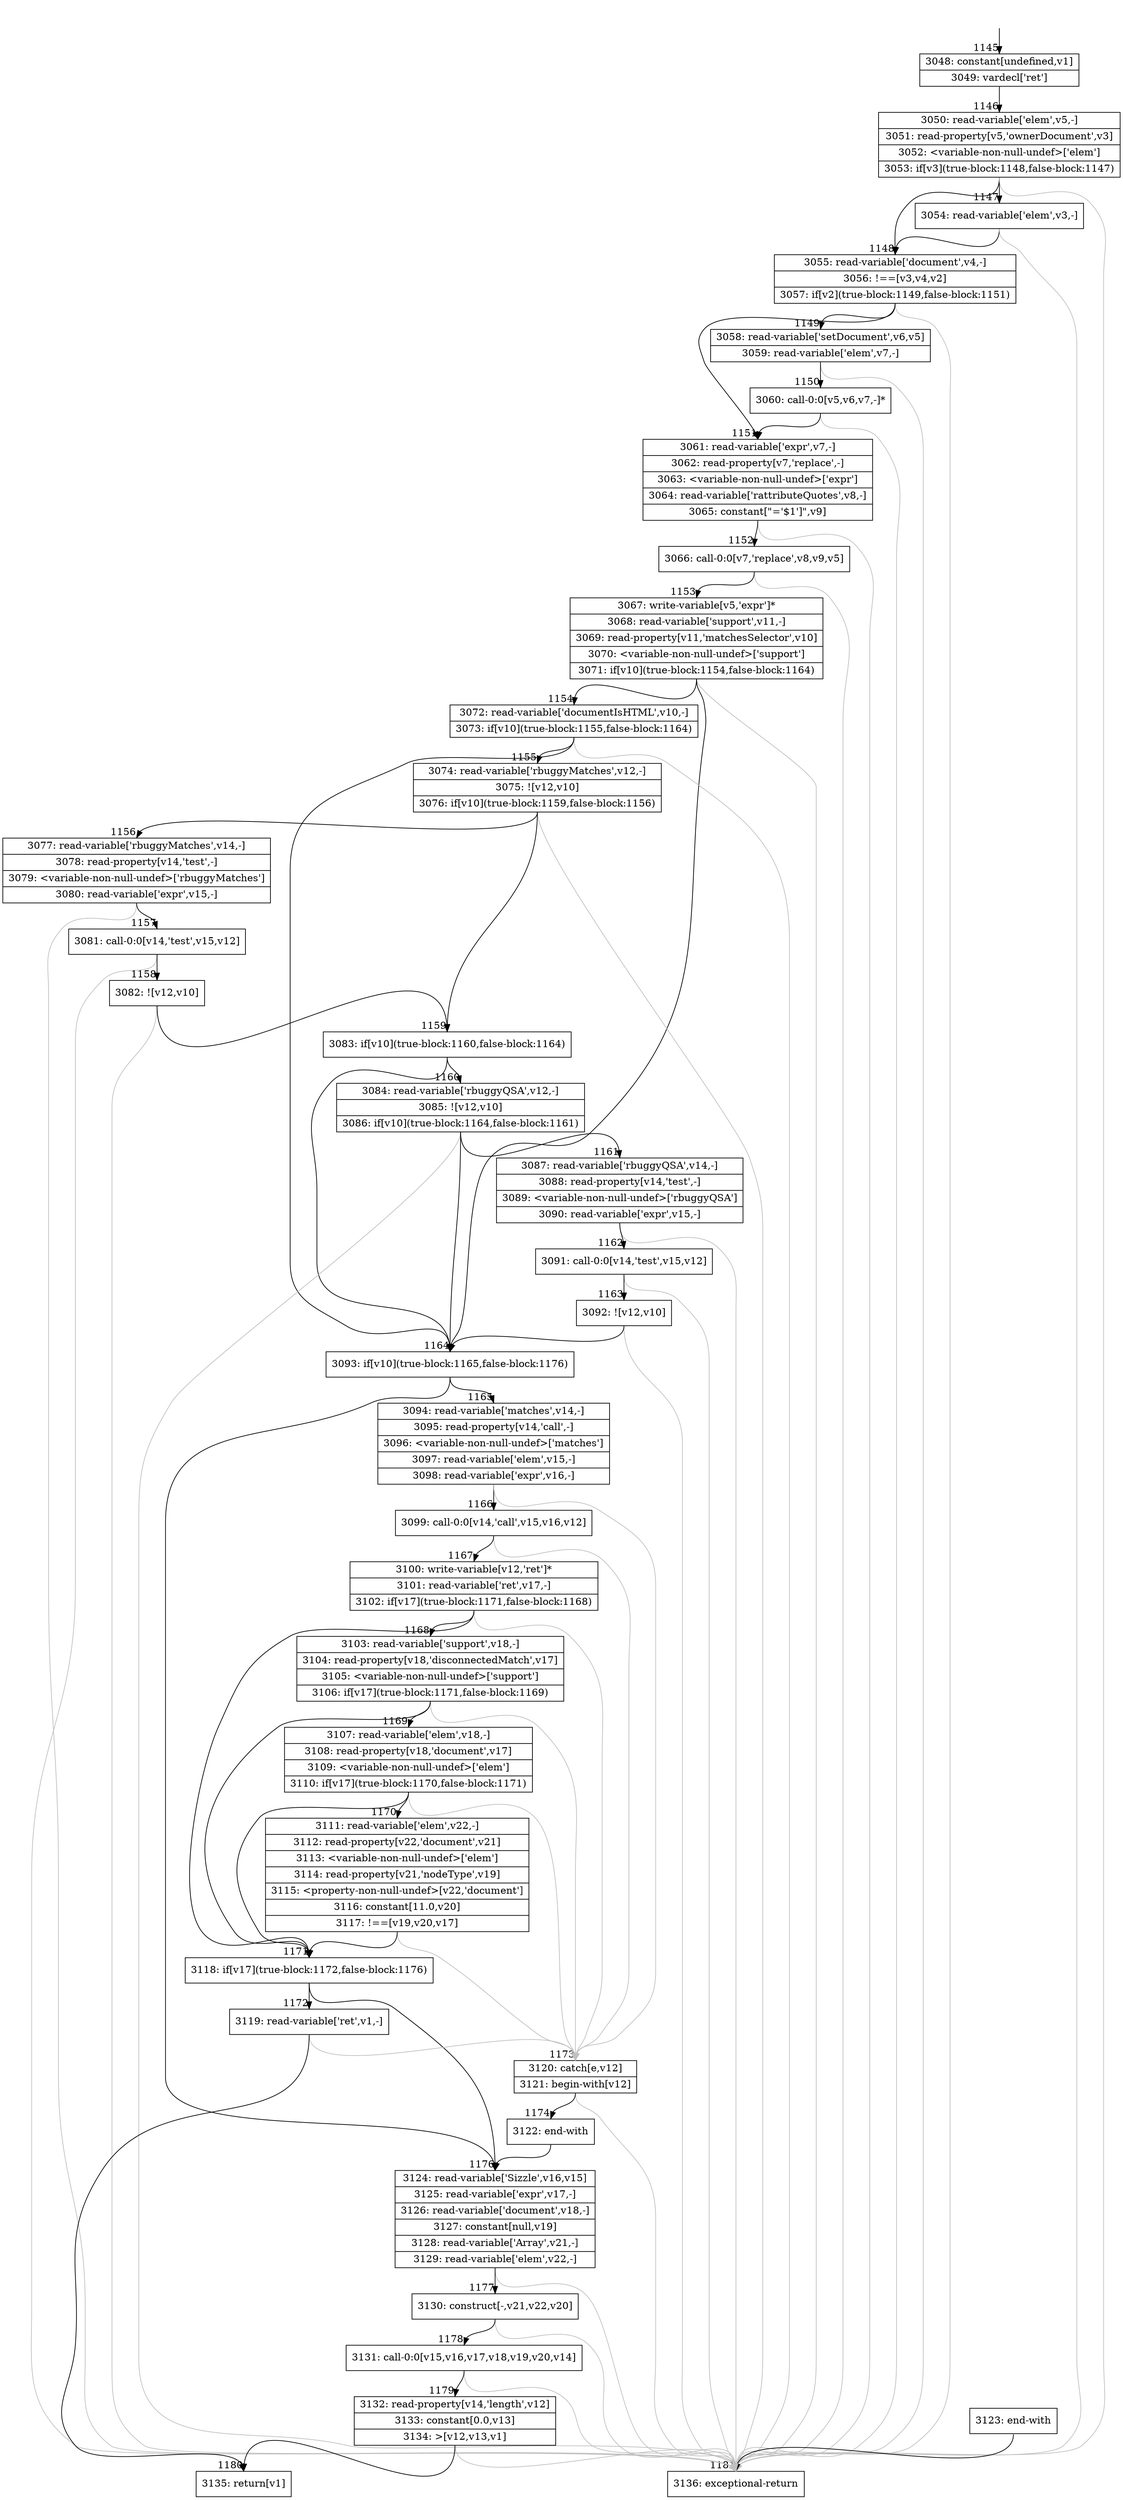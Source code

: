digraph {
rankdir="TD"
BB_entry86[shape=none,label=""];
BB_entry86 -> BB1145 [tailport=s, headport=n, headlabel="    1145"]
BB1145 [shape=record label="{3048: constant[undefined,v1]|3049: vardecl['ret']}" ] 
BB1145 -> BB1146 [tailport=s, headport=n, headlabel="      1146"]
BB1146 [shape=record label="{3050: read-variable['elem',v5,-]|3051: read-property[v5,'ownerDocument',v3]|3052: \<variable-non-null-undef\>['elem']|3053: if[v3](true-block:1148,false-block:1147)}" ] 
BB1146 -> BB1148 [tailport=s, headport=n, headlabel="      1148"]
BB1146 -> BB1147 [tailport=s, headport=n, headlabel="      1147"]
BB1146 -> BB1181 [tailport=s, headport=n, color=gray, headlabel="      1181"]
BB1147 [shape=record label="{3054: read-variable['elem',v3,-]}" ] 
BB1147 -> BB1148 [tailport=s, headport=n]
BB1147 -> BB1181 [tailport=s, headport=n, color=gray]
BB1148 [shape=record label="{3055: read-variable['document',v4,-]|3056: !==[v3,v4,v2]|3057: if[v2](true-block:1149,false-block:1151)}" ] 
BB1148 -> BB1149 [tailport=s, headport=n, headlabel="      1149"]
BB1148 -> BB1151 [tailport=s, headport=n, headlabel="      1151"]
BB1148 -> BB1181 [tailport=s, headport=n, color=gray]
BB1149 [shape=record label="{3058: read-variable['setDocument',v6,v5]|3059: read-variable['elem',v7,-]}" ] 
BB1149 -> BB1150 [tailport=s, headport=n, headlabel="      1150"]
BB1149 -> BB1181 [tailport=s, headport=n, color=gray]
BB1150 [shape=record label="{3060: call-0:0[v5,v6,v7,-]*}" ] 
BB1150 -> BB1151 [tailport=s, headport=n]
BB1150 -> BB1181 [tailport=s, headport=n, color=gray]
BB1151 [shape=record label="{3061: read-variable['expr',v7,-]|3062: read-property[v7,'replace',-]|3063: \<variable-non-null-undef\>['expr']|3064: read-variable['rattributeQuotes',v8,-]|3065: constant[\"='$1']\",v9]}" ] 
BB1151 -> BB1152 [tailport=s, headport=n, headlabel="      1152"]
BB1151 -> BB1181 [tailport=s, headport=n, color=gray]
BB1152 [shape=record label="{3066: call-0:0[v7,'replace',v8,v9,v5]}" ] 
BB1152 -> BB1153 [tailport=s, headport=n, headlabel="      1153"]
BB1152 -> BB1181 [tailport=s, headport=n, color=gray]
BB1153 [shape=record label="{3067: write-variable[v5,'expr']*|3068: read-variable['support',v11,-]|3069: read-property[v11,'matchesSelector',v10]|3070: \<variable-non-null-undef\>['support']|3071: if[v10](true-block:1154,false-block:1164)}" ] 
BB1153 -> BB1164 [tailport=s, headport=n, headlabel="      1164"]
BB1153 -> BB1154 [tailport=s, headport=n, headlabel="      1154"]
BB1153 -> BB1181 [tailport=s, headport=n, color=gray]
BB1154 [shape=record label="{3072: read-variable['documentIsHTML',v10,-]|3073: if[v10](true-block:1155,false-block:1164)}" ] 
BB1154 -> BB1164 [tailport=s, headport=n]
BB1154 -> BB1155 [tailport=s, headport=n, headlabel="      1155"]
BB1154 -> BB1181 [tailport=s, headport=n, color=gray]
BB1155 [shape=record label="{3074: read-variable['rbuggyMatches',v12,-]|3075: ![v12,v10]|3076: if[v10](true-block:1159,false-block:1156)}" ] 
BB1155 -> BB1159 [tailport=s, headport=n, headlabel="      1159"]
BB1155 -> BB1156 [tailport=s, headport=n, headlabel="      1156"]
BB1155 -> BB1181 [tailport=s, headport=n, color=gray]
BB1156 [shape=record label="{3077: read-variable['rbuggyMatches',v14,-]|3078: read-property[v14,'test',-]|3079: \<variable-non-null-undef\>['rbuggyMatches']|3080: read-variable['expr',v15,-]}" ] 
BB1156 -> BB1157 [tailport=s, headport=n, headlabel="      1157"]
BB1156 -> BB1181 [tailport=s, headport=n, color=gray]
BB1157 [shape=record label="{3081: call-0:0[v14,'test',v15,v12]}" ] 
BB1157 -> BB1158 [tailport=s, headport=n, headlabel="      1158"]
BB1157 -> BB1181 [tailport=s, headport=n, color=gray]
BB1158 [shape=record label="{3082: ![v12,v10]}" ] 
BB1158 -> BB1159 [tailport=s, headport=n]
BB1158 -> BB1181 [tailport=s, headport=n, color=gray]
BB1159 [shape=record label="{3083: if[v10](true-block:1160,false-block:1164)}" ] 
BB1159 -> BB1164 [tailport=s, headport=n]
BB1159 -> BB1160 [tailport=s, headport=n, headlabel="      1160"]
BB1160 [shape=record label="{3084: read-variable['rbuggyQSA',v12,-]|3085: ![v12,v10]|3086: if[v10](true-block:1164,false-block:1161)}" ] 
BB1160 -> BB1164 [tailport=s, headport=n]
BB1160 -> BB1161 [tailport=s, headport=n, headlabel="      1161"]
BB1160 -> BB1181 [tailport=s, headport=n, color=gray]
BB1161 [shape=record label="{3087: read-variable['rbuggyQSA',v14,-]|3088: read-property[v14,'test',-]|3089: \<variable-non-null-undef\>['rbuggyQSA']|3090: read-variable['expr',v15,-]}" ] 
BB1161 -> BB1162 [tailport=s, headport=n, headlabel="      1162"]
BB1161 -> BB1181 [tailport=s, headport=n, color=gray]
BB1162 [shape=record label="{3091: call-0:0[v14,'test',v15,v12]}" ] 
BB1162 -> BB1163 [tailport=s, headport=n, headlabel="      1163"]
BB1162 -> BB1181 [tailport=s, headport=n, color=gray]
BB1163 [shape=record label="{3092: ![v12,v10]}" ] 
BB1163 -> BB1164 [tailport=s, headport=n]
BB1163 -> BB1181 [tailport=s, headport=n, color=gray]
BB1164 [shape=record label="{3093: if[v10](true-block:1165,false-block:1176)}" ] 
BB1164 -> BB1165 [tailport=s, headport=n, headlabel="      1165"]
BB1164 -> BB1176 [tailport=s, headport=n, headlabel="      1176"]
BB1165 [shape=record label="{3094: read-variable['matches',v14,-]|3095: read-property[v14,'call',-]|3096: \<variable-non-null-undef\>['matches']|3097: read-variable['elem',v15,-]|3098: read-variable['expr',v16,-]}" ] 
BB1165 -> BB1166 [tailport=s, headport=n, headlabel="      1166"]
BB1165 -> BB1173 [tailport=s, headport=n, color=gray, headlabel="      1173"]
BB1166 [shape=record label="{3099: call-0:0[v14,'call',v15,v16,v12]}" ] 
BB1166 -> BB1167 [tailport=s, headport=n, headlabel="      1167"]
BB1166 -> BB1173 [tailport=s, headport=n, color=gray]
BB1167 [shape=record label="{3100: write-variable[v12,'ret']*|3101: read-variable['ret',v17,-]|3102: if[v17](true-block:1171,false-block:1168)}" ] 
BB1167 -> BB1171 [tailport=s, headport=n, headlabel="      1171"]
BB1167 -> BB1168 [tailport=s, headport=n, headlabel="      1168"]
BB1167 -> BB1173 [tailport=s, headport=n, color=gray]
BB1168 [shape=record label="{3103: read-variable['support',v18,-]|3104: read-property[v18,'disconnectedMatch',v17]|3105: \<variable-non-null-undef\>['support']|3106: if[v17](true-block:1171,false-block:1169)}" ] 
BB1168 -> BB1171 [tailport=s, headport=n]
BB1168 -> BB1169 [tailport=s, headport=n, headlabel="      1169"]
BB1168 -> BB1173 [tailport=s, headport=n, color=gray]
BB1169 [shape=record label="{3107: read-variable['elem',v18,-]|3108: read-property[v18,'document',v17]|3109: \<variable-non-null-undef\>['elem']|3110: if[v17](true-block:1170,false-block:1171)}" ] 
BB1169 -> BB1171 [tailport=s, headport=n]
BB1169 -> BB1170 [tailport=s, headport=n, headlabel="      1170"]
BB1169 -> BB1173 [tailport=s, headport=n, color=gray]
BB1170 [shape=record label="{3111: read-variable['elem',v22,-]|3112: read-property[v22,'document',v21]|3113: \<variable-non-null-undef\>['elem']|3114: read-property[v21,'nodeType',v19]|3115: \<property-non-null-undef\>[v22,'document']|3116: constant[11.0,v20]|3117: !==[v19,v20,v17]}" ] 
BB1170 -> BB1171 [tailport=s, headport=n]
BB1170 -> BB1173 [tailport=s, headport=n, color=gray]
BB1171 [shape=record label="{3118: if[v17](true-block:1172,false-block:1176)}" ] 
BB1171 -> BB1172 [tailport=s, headport=n, headlabel="      1172"]
BB1171 -> BB1176 [tailport=s, headport=n]
BB1172 [shape=record label="{3119: read-variable['ret',v1,-]}" ] 
BB1172 -> BB1180 [tailport=s, headport=n, headlabel="      1180"]
BB1172 -> BB1173 [tailport=s, headport=n, color=gray]
BB1173 [shape=record label="{3120: catch[e,v12]|3121: begin-with[v12]}" ] 
BB1173 -> BB1174 [tailport=s, headport=n, headlabel="      1174"]
BB1173 -> BB1181 [tailport=s, headport=n, color=gray]
BB1174 [shape=record label="{3122: end-with}" ] 
BB1174 -> BB1176 [tailport=s, headport=n]
BB1175 [shape=record label="{3123: end-with}" ] 
BB1175 -> BB1181 [tailport=s, headport=n]
BB1176 [shape=record label="{3124: read-variable['Sizzle',v16,v15]|3125: read-variable['expr',v17,-]|3126: read-variable['document',v18,-]|3127: constant[null,v19]|3128: read-variable['Array',v21,-]|3129: read-variable['elem',v22,-]}" ] 
BB1176 -> BB1177 [tailport=s, headport=n, headlabel="      1177"]
BB1176 -> BB1181 [tailport=s, headport=n, color=gray]
BB1177 [shape=record label="{3130: construct[-,v21,v22,v20]}" ] 
BB1177 -> BB1178 [tailport=s, headport=n, headlabel="      1178"]
BB1177 -> BB1181 [tailport=s, headport=n, color=gray]
BB1178 [shape=record label="{3131: call-0:0[v15,v16,v17,v18,v19,v20,v14]}" ] 
BB1178 -> BB1179 [tailport=s, headport=n, headlabel="      1179"]
BB1178 -> BB1181 [tailport=s, headport=n, color=gray]
BB1179 [shape=record label="{3132: read-property[v14,'length',v12]|3133: constant[0.0,v13]|3134: \>[v12,v13,v1]}" ] 
BB1179 -> BB1180 [tailport=s, headport=n]
BB1179 -> BB1181 [tailport=s, headport=n, color=gray]
BB1180 [shape=record label="{3135: return[v1]}" ] 
BB1181 [shape=record label="{3136: exceptional-return}" ] 
}
